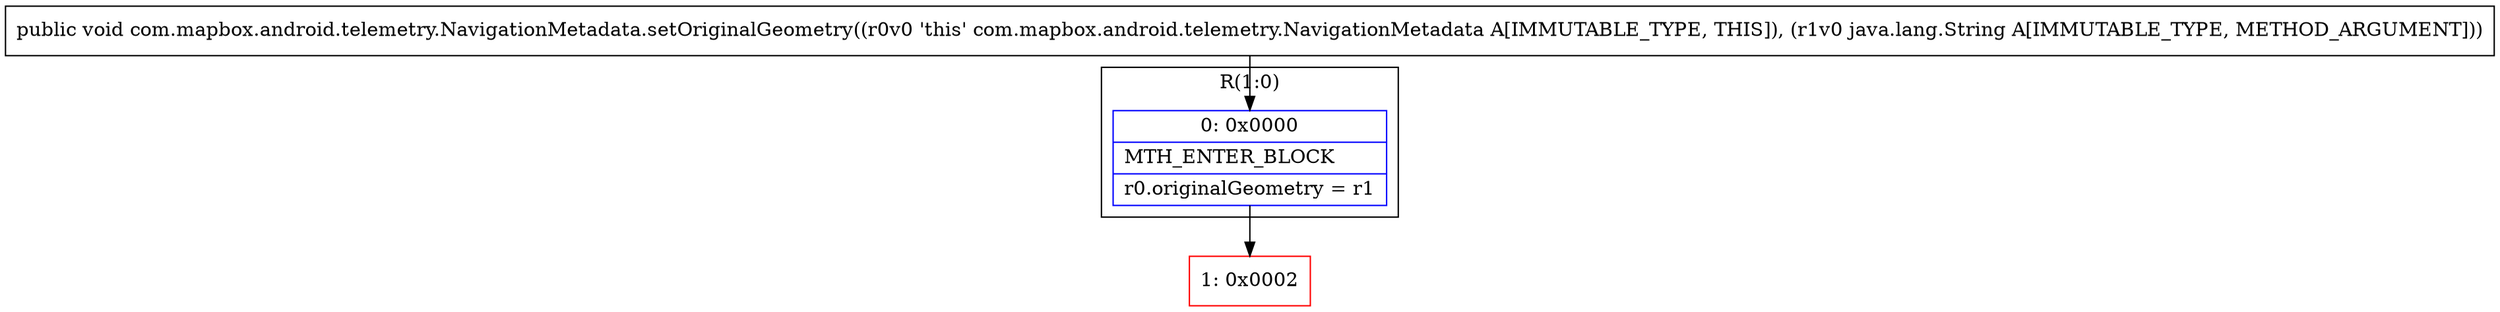 digraph "CFG forcom.mapbox.android.telemetry.NavigationMetadata.setOriginalGeometry(Ljava\/lang\/String;)V" {
subgraph cluster_Region_307218487 {
label = "R(1:0)";
node [shape=record,color=blue];
Node_0 [shape=record,label="{0\:\ 0x0000|MTH_ENTER_BLOCK\l|r0.originalGeometry = r1\l}"];
}
Node_1 [shape=record,color=red,label="{1\:\ 0x0002}"];
MethodNode[shape=record,label="{public void com.mapbox.android.telemetry.NavigationMetadata.setOriginalGeometry((r0v0 'this' com.mapbox.android.telemetry.NavigationMetadata A[IMMUTABLE_TYPE, THIS]), (r1v0 java.lang.String A[IMMUTABLE_TYPE, METHOD_ARGUMENT])) }"];
MethodNode -> Node_0;
Node_0 -> Node_1;
}

